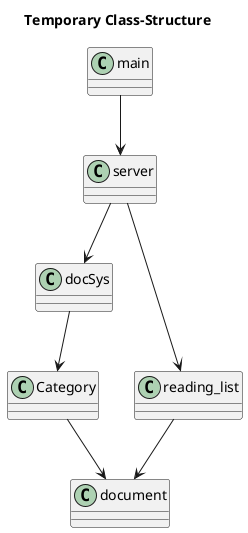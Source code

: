 @startuml
title Temporary Class-Structure
class main{}

class document{} 

class server{} 

class docSys{}

class Category{} 

class reading_list{}

main --> server 
server --> docSys
server --> reading_list
docSys --> Category
Category --> document  

reading_list --> document

@enduml